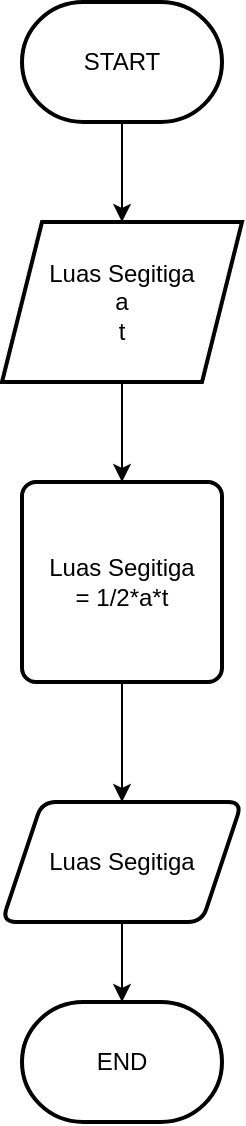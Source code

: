 <mxfile version="22.0.4" type="github">
  <diagram name="Page-1" id="HCEL8bmxSWL_aNs0MRLH">
    <mxGraphModel dx="906" dy="571" grid="1" gridSize="10" guides="1" tooltips="1" connect="1" arrows="1" fold="1" page="1" pageScale="1" pageWidth="850" pageHeight="1100" math="0" shadow="0">
      <root>
        <mxCell id="0" />
        <mxCell id="1" parent="0" />
        <mxCell id="KF1NCX-hPgVoXo7IXDX4-3" value="" style="edgeStyle=orthogonalEdgeStyle;rounded=0;orthogonalLoop=1;jettySize=auto;html=1;" edge="1" parent="1" source="KF1NCX-hPgVoXo7IXDX4-1" target="KF1NCX-hPgVoXo7IXDX4-2">
          <mxGeometry relative="1" as="geometry" />
        </mxCell>
        <mxCell id="KF1NCX-hPgVoXo7IXDX4-1" value="START" style="strokeWidth=2;html=1;shape=mxgraph.flowchart.terminator;whiteSpace=wrap;" vertex="1" parent="1">
          <mxGeometry x="370" y="50" width="100" height="60" as="geometry" />
        </mxCell>
        <mxCell id="KF1NCX-hPgVoXo7IXDX4-5" value="" style="edgeStyle=orthogonalEdgeStyle;rounded=0;orthogonalLoop=1;jettySize=auto;html=1;" edge="1" parent="1" source="KF1NCX-hPgVoXo7IXDX4-2" target="KF1NCX-hPgVoXo7IXDX4-4">
          <mxGeometry relative="1" as="geometry" />
        </mxCell>
        <mxCell id="KF1NCX-hPgVoXo7IXDX4-2" value="Luas Segitiga&lt;br&gt;a&lt;br&gt;t" style="shape=parallelogram;perimeter=parallelogramPerimeter;whiteSpace=wrap;html=1;fixedSize=1;strokeWidth=2;" vertex="1" parent="1">
          <mxGeometry x="360" y="160" width="120" height="80" as="geometry" />
        </mxCell>
        <mxCell id="KF1NCX-hPgVoXo7IXDX4-7" value="" style="edgeStyle=orthogonalEdgeStyle;rounded=0;orthogonalLoop=1;jettySize=auto;html=1;" edge="1" parent="1" source="KF1NCX-hPgVoXo7IXDX4-4" target="KF1NCX-hPgVoXo7IXDX4-6">
          <mxGeometry relative="1" as="geometry" />
        </mxCell>
        <mxCell id="KF1NCX-hPgVoXo7IXDX4-4" value="Luas Segitiga&lt;br&gt;= 1/2*a*t" style="rounded=1;whiteSpace=wrap;html=1;absoluteArcSize=1;arcSize=14;strokeWidth=2;" vertex="1" parent="1">
          <mxGeometry x="370" y="290" width="100" height="100" as="geometry" />
        </mxCell>
        <mxCell id="KF1NCX-hPgVoXo7IXDX4-9" value="" style="edgeStyle=orthogonalEdgeStyle;rounded=0;orthogonalLoop=1;jettySize=auto;html=1;" edge="1" parent="1" source="KF1NCX-hPgVoXo7IXDX4-6" target="KF1NCX-hPgVoXo7IXDX4-8">
          <mxGeometry relative="1" as="geometry" />
        </mxCell>
        <mxCell id="KF1NCX-hPgVoXo7IXDX4-6" value="Luas Segitiga" style="shape=parallelogram;perimeter=parallelogramPerimeter;whiteSpace=wrap;html=1;fixedSize=1;rounded=1;arcSize=14;strokeWidth=2;" vertex="1" parent="1">
          <mxGeometry x="360" y="450" width="120" height="60" as="geometry" />
        </mxCell>
        <mxCell id="KF1NCX-hPgVoXo7IXDX4-8" value="END" style="strokeWidth=2;html=1;shape=mxgraph.flowchart.terminator;whiteSpace=wrap;" vertex="1" parent="1">
          <mxGeometry x="370" y="550" width="100" height="60" as="geometry" />
        </mxCell>
      </root>
    </mxGraphModel>
  </diagram>
</mxfile>
